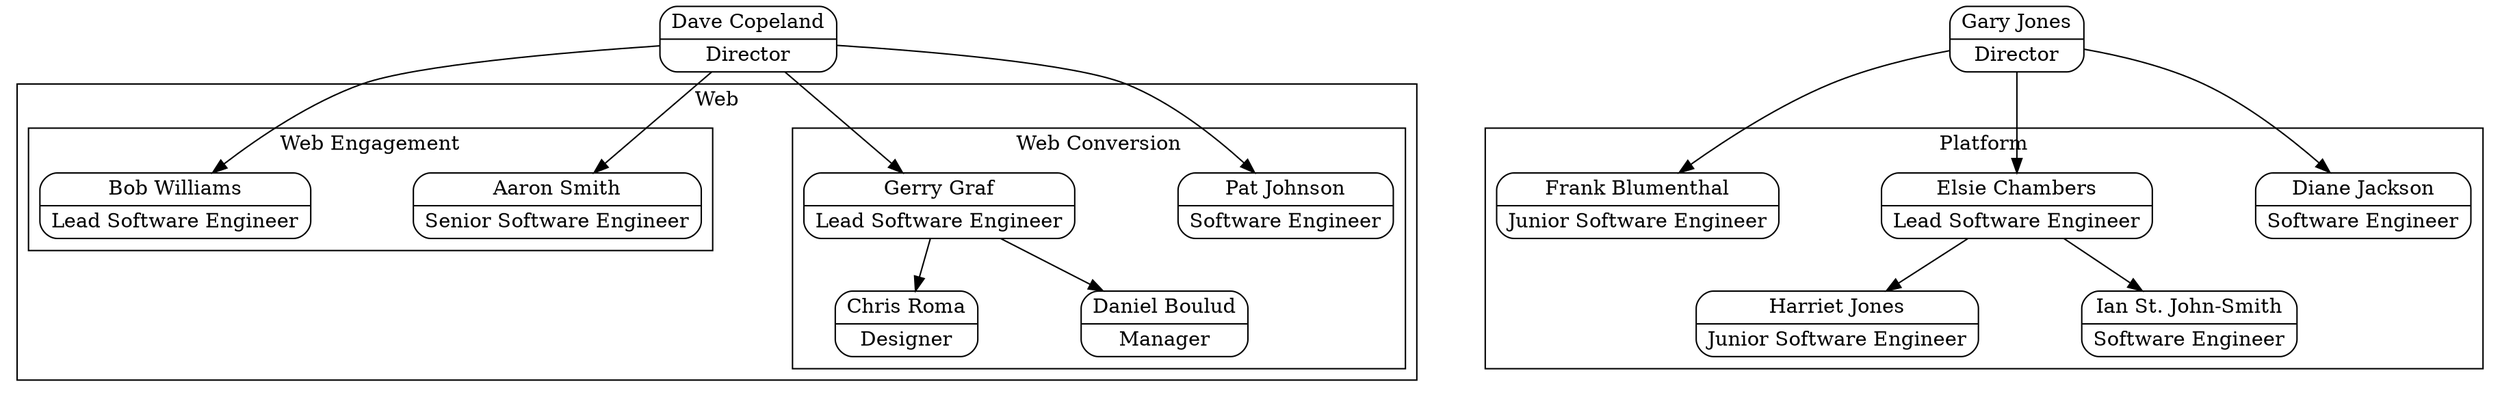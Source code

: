   digraph org_chart {
    nodesep=1.0
    node[shape=record]
    subgraph cluster_division_web {
      label = "Web";
      subgraph cluster_conversion {
        label = "Web Conversion";
        Pat 
        Chris 
        Daniel 
        Gerry 
      }
      subgraph cluster_engagement {
        label = "Web Engagement";
        Aaron 
        Bob 
      }
    }
    subgraph division_platform {
      subgraph cluster_platform {
        label = "Platform";
        Diane 
        Harriet 
        Ian 
        Elsie 
        Frank 
      }
    }
    Dave -> {Pat,Gerry,Aaron,Bob}
    Gerry -> {Chris,Daniel}
    Gary -> {Diane,Elsie,Frank}
    Elsie -> {Harriet,Ian}
    Dave [ label="{<f0> Dave Copeland | <f1> Director}" shape=Mrecord ];
    Gary [ label="{<f0> Gary Jones | <f1> Director}" shape=Mrecord ];
    Pat [ label="{<f0> Pat Johnson | <f1> Software Engineer}" shape=Mrecord ];
    Aaron [ label="{<f0> Aaron Smith | <f1> Senior Software Engineer}" shape=Mrecord ];
    Bob [ label="{<f0> Bob Williams | <f1> Lead Software Engineer}" shape=Mrecord ];
    Chris [ label="{<f0> Chris Roma | <f1> Designer}" shape=Mrecord ];
    Daniel [ label="{<f0> Daniel Boulud | <f1> Manager}" shape=Mrecord ];
    Diane [ label="{<f0> Diane Jackson | <f1> Software Engineer}" shape=Mrecord ];
    Elsie [ label="{<f0> Elsie Chambers | <f1> Lead Software Engineer}" shape=Mrecord ];
    Frank [ label="{<f0> Frank Blumenthal | <f1> Junior Software Engineer}" shape=Mrecord ];
    Gerry [ label="{<f0> Gerry Graf | <f1> Lead Software Engineer}" shape=Mrecord ];
    Harriet [ label="{<f0> Harriet Jones | <f1> Junior Software Engineer}" shape=Mrecord ];
    Ian [ label="{<f0> Ian St. John-Smith | <f1> Software Engineer}" shape=Mrecord ];
  }

